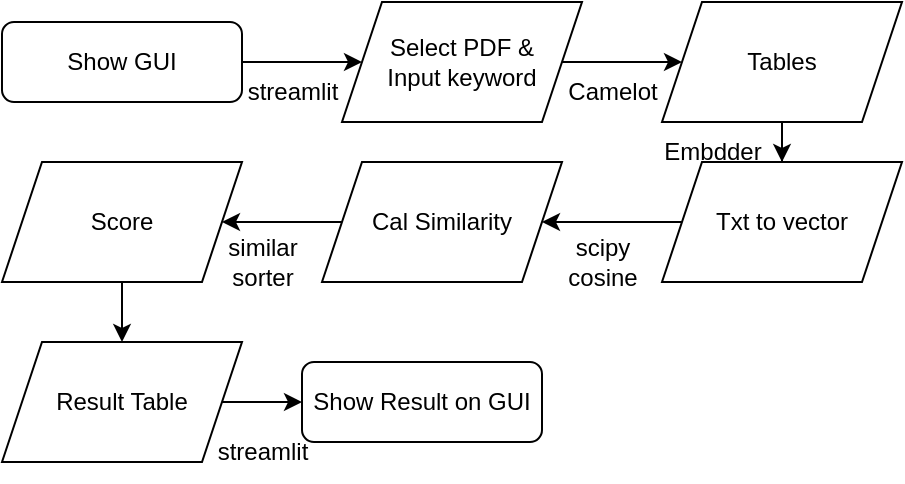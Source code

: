 <mxfile version="22.1.7" type="device">
  <diagram id="C5RBs43oDa-KdzZeNtuy" name="Page-1">
    <mxGraphModel dx="794" dy="454" grid="1" gridSize="10" guides="1" tooltips="1" connect="1" arrows="1" fold="1" page="1" pageScale="1" pageWidth="827" pageHeight="1169" math="0" shadow="0">
      <root>
        <mxCell id="WIyWlLk6GJQsqaUBKTNV-0" />
        <mxCell id="WIyWlLk6GJQsqaUBKTNV-1" parent="WIyWlLk6GJQsqaUBKTNV-0" />
        <mxCell id="kIwD39egPOn6bWdmXopD-11" value="" style="edgeStyle=orthogonalEdgeStyle;rounded=0;orthogonalLoop=1;jettySize=auto;html=1;" edge="1" parent="WIyWlLk6GJQsqaUBKTNV-1" source="WIyWlLk6GJQsqaUBKTNV-3" target="kIwD39egPOn6bWdmXopD-2">
          <mxGeometry relative="1" as="geometry" />
        </mxCell>
        <mxCell id="WIyWlLk6GJQsqaUBKTNV-3" value="Show GUI" style="rounded=1;whiteSpace=wrap;html=1;fontSize=12;glass=0;strokeWidth=1;shadow=0;" parent="WIyWlLk6GJQsqaUBKTNV-1" vertex="1">
          <mxGeometry x="160" y="80" width="120" height="40" as="geometry" />
        </mxCell>
        <mxCell id="kIwD39egPOn6bWdmXopD-12" value="" style="edgeStyle=orthogonalEdgeStyle;rounded=0;orthogonalLoop=1;jettySize=auto;html=1;" edge="1" parent="WIyWlLk6GJQsqaUBKTNV-1" source="kIwD39egPOn6bWdmXopD-2" target="kIwD39egPOn6bWdmXopD-6">
          <mxGeometry relative="1" as="geometry" />
        </mxCell>
        <mxCell id="kIwD39egPOn6bWdmXopD-2" value="Select PDF &amp;amp;&lt;br&gt;Input keyword" style="shape=parallelogram;perimeter=parallelogramPerimeter;whiteSpace=wrap;html=1;fixedSize=1;" vertex="1" parent="WIyWlLk6GJQsqaUBKTNV-1">
          <mxGeometry x="330" y="70" width="120" height="60" as="geometry" />
        </mxCell>
        <mxCell id="kIwD39egPOn6bWdmXopD-20" value="" style="edgeStyle=orthogonalEdgeStyle;rounded=0;orthogonalLoop=1;jettySize=auto;html=1;" edge="1" parent="WIyWlLk6GJQsqaUBKTNV-1" source="kIwD39egPOn6bWdmXopD-6" target="kIwD39egPOn6bWdmXopD-14">
          <mxGeometry relative="1" as="geometry" />
        </mxCell>
        <mxCell id="kIwD39egPOn6bWdmXopD-6" value="Tables" style="shape=parallelogram;perimeter=parallelogramPerimeter;whiteSpace=wrap;html=1;fixedSize=1;" vertex="1" parent="WIyWlLk6GJQsqaUBKTNV-1">
          <mxGeometry x="490" y="70" width="120" height="60" as="geometry" />
        </mxCell>
        <mxCell id="kIwD39egPOn6bWdmXopD-8" value="Camelot" style="text;html=1;align=center;verticalAlign=middle;resizable=0;points=[];autosize=1;strokeColor=none;fillColor=none;" vertex="1" parent="WIyWlLk6GJQsqaUBKTNV-1">
          <mxGeometry x="430" y="100" width="70" height="30" as="geometry" />
        </mxCell>
        <mxCell id="kIwD39egPOn6bWdmXopD-21" value="" style="edgeStyle=orthogonalEdgeStyle;rounded=0;orthogonalLoop=1;jettySize=auto;html=1;" edge="1" parent="WIyWlLk6GJQsqaUBKTNV-1" source="kIwD39egPOn6bWdmXopD-14" target="kIwD39egPOn6bWdmXopD-16">
          <mxGeometry relative="1" as="geometry" />
        </mxCell>
        <mxCell id="kIwD39egPOn6bWdmXopD-14" value="Txt to vector" style="shape=parallelogram;perimeter=parallelogramPerimeter;whiteSpace=wrap;html=1;fixedSize=1;" vertex="1" parent="WIyWlLk6GJQsqaUBKTNV-1">
          <mxGeometry x="490" y="150" width="120" height="60" as="geometry" />
        </mxCell>
        <mxCell id="kIwD39egPOn6bWdmXopD-23" value="" style="edgeStyle=orthogonalEdgeStyle;rounded=0;orthogonalLoop=1;jettySize=auto;html=1;" edge="1" parent="WIyWlLk6GJQsqaUBKTNV-1" source="kIwD39egPOn6bWdmXopD-16" target="kIwD39egPOn6bWdmXopD-17">
          <mxGeometry relative="1" as="geometry" />
        </mxCell>
        <mxCell id="kIwD39egPOn6bWdmXopD-16" value="Cal Similarity" style="shape=parallelogram;perimeter=parallelogramPerimeter;whiteSpace=wrap;html=1;fixedSize=1;" vertex="1" parent="WIyWlLk6GJQsqaUBKTNV-1">
          <mxGeometry x="320" y="150" width="120" height="60" as="geometry" />
        </mxCell>
        <mxCell id="kIwD39egPOn6bWdmXopD-24" value="" style="edgeStyle=orthogonalEdgeStyle;rounded=0;orthogonalLoop=1;jettySize=auto;html=1;" edge="1" parent="WIyWlLk6GJQsqaUBKTNV-1" source="kIwD39egPOn6bWdmXopD-17" target="kIwD39egPOn6bWdmXopD-18">
          <mxGeometry relative="1" as="geometry" />
        </mxCell>
        <mxCell id="kIwD39egPOn6bWdmXopD-17" value="Score" style="shape=parallelogram;perimeter=parallelogramPerimeter;whiteSpace=wrap;html=1;fixedSize=1;" vertex="1" parent="WIyWlLk6GJQsqaUBKTNV-1">
          <mxGeometry x="160" y="150" width="120" height="60" as="geometry" />
        </mxCell>
        <mxCell id="kIwD39egPOn6bWdmXopD-25" value="" style="edgeStyle=orthogonalEdgeStyle;rounded=0;orthogonalLoop=1;jettySize=auto;html=1;" edge="1" parent="WIyWlLk6GJQsqaUBKTNV-1" source="kIwD39egPOn6bWdmXopD-18" target="kIwD39egPOn6bWdmXopD-19">
          <mxGeometry relative="1" as="geometry" />
        </mxCell>
        <mxCell id="kIwD39egPOn6bWdmXopD-18" value="Result Table" style="shape=parallelogram;perimeter=parallelogramPerimeter;whiteSpace=wrap;html=1;fixedSize=1;" vertex="1" parent="WIyWlLk6GJQsqaUBKTNV-1">
          <mxGeometry x="160" y="240" width="120" height="60" as="geometry" />
        </mxCell>
        <mxCell id="kIwD39egPOn6bWdmXopD-19" value="Show Result on GUI" style="rounded=1;whiteSpace=wrap;html=1;fontSize=12;glass=0;strokeWidth=1;shadow=0;" vertex="1" parent="WIyWlLk6GJQsqaUBKTNV-1">
          <mxGeometry x="310" y="250" width="120" height="40" as="geometry" />
        </mxCell>
        <mxCell id="kIwD39egPOn6bWdmXopD-26" value="Embdder" style="text;html=1;align=center;verticalAlign=middle;resizable=0;points=[];autosize=1;strokeColor=none;fillColor=none;" vertex="1" parent="WIyWlLk6GJQsqaUBKTNV-1">
          <mxGeometry x="480" y="130" width="70" height="30" as="geometry" />
        </mxCell>
        <mxCell id="kIwD39egPOn6bWdmXopD-27" value="similar&lt;br&gt;sorter" style="text;html=1;align=center;verticalAlign=middle;resizable=0;points=[];autosize=1;strokeColor=none;fillColor=none;" vertex="1" parent="WIyWlLk6GJQsqaUBKTNV-1">
          <mxGeometry x="260" y="180" width="60" height="40" as="geometry" />
        </mxCell>
        <mxCell id="kIwD39egPOn6bWdmXopD-28" value="streamlit" style="text;html=1;align=center;verticalAlign=middle;resizable=0;points=[];autosize=1;strokeColor=none;fillColor=none;" vertex="1" parent="WIyWlLk6GJQsqaUBKTNV-1">
          <mxGeometry x="255" y="280" width="70" height="30" as="geometry" />
        </mxCell>
        <mxCell id="kIwD39egPOn6bWdmXopD-29" value="streamlit" style="text;html=1;align=center;verticalAlign=middle;resizable=0;points=[];autosize=1;strokeColor=none;fillColor=none;" vertex="1" parent="WIyWlLk6GJQsqaUBKTNV-1">
          <mxGeometry x="270" y="100" width="70" height="30" as="geometry" />
        </mxCell>
        <mxCell id="kIwD39egPOn6bWdmXopD-30" value="&lt;div&gt;scipy&lt;/div&gt;&lt;div&gt;cosine&lt;/div&gt;" style="text;html=1;align=center;verticalAlign=middle;resizable=0;points=[];autosize=1;strokeColor=none;fillColor=none;" vertex="1" parent="WIyWlLk6GJQsqaUBKTNV-1">
          <mxGeometry x="430" y="180" width="60" height="40" as="geometry" />
        </mxCell>
      </root>
    </mxGraphModel>
  </diagram>
</mxfile>
